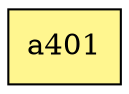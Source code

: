 digraph G {
rankdir=BT;ranksep="2.0";
"a401" [shape=record,fillcolor=khaki1,style=filled,label="{a401}"];
}